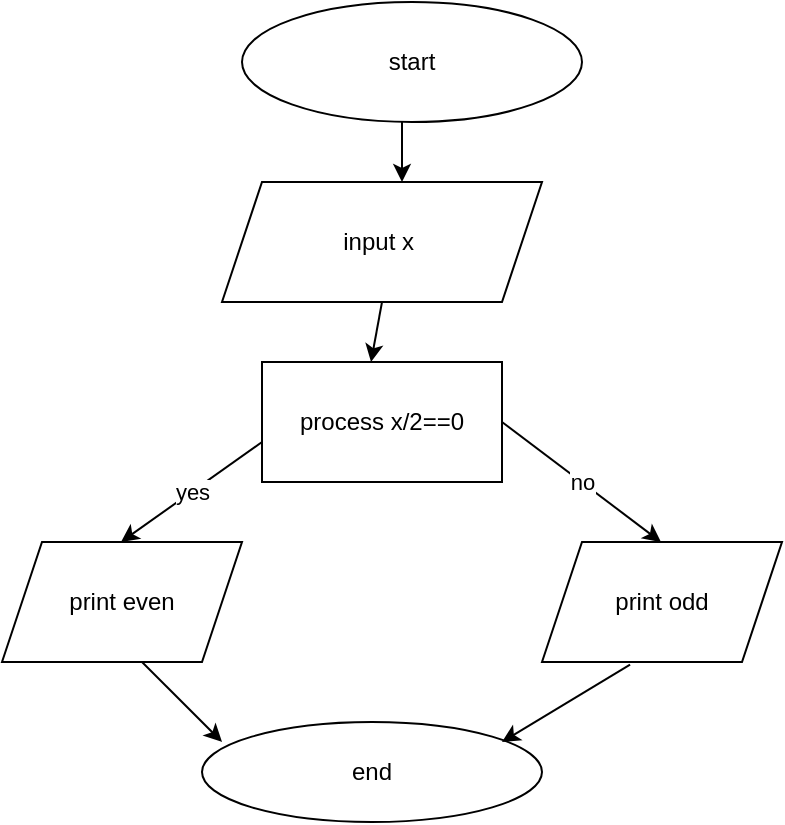<mxfile version="26.1.1">
  <diagram name="Page-1" id="6P8FZApzq34bzB3uTMYW">
    <mxGraphModel dx="786" dy="455" grid="1" gridSize="10" guides="1" tooltips="1" connect="1" arrows="1" fold="1" page="1" pageScale="1" pageWidth="850" pageHeight="1100" math="0" shadow="0">
      <root>
        <mxCell id="0" />
        <mxCell id="1" parent="0" />
        <mxCell id="YpwAsis5NBIboK7LOZY2-14" style="edgeStyle=orthogonalEdgeStyle;rounded=0;orthogonalLoop=1;jettySize=auto;html=1;entryX=0.5;entryY=0;entryDx=0;entryDy=0;" edge="1" parent="1">
          <mxGeometry relative="1" as="geometry">
            <mxPoint x="160" y="270" as="sourcePoint" />
            <mxPoint x="160" y="270" as="targetPoint" />
          </mxGeometry>
        </mxCell>
        <mxCell id="YpwAsis5NBIboK7LOZY2-18" value="start" style="ellipse;whiteSpace=wrap;html=1;" vertex="1" parent="1">
          <mxGeometry x="140" width="170" height="60" as="geometry" />
        </mxCell>
        <mxCell id="YpwAsis5NBIboK7LOZY2-21" value="input x&amp;nbsp;" style="shape=parallelogram;perimeter=parallelogramPerimeter;whiteSpace=wrap;html=1;fixedSize=1;" vertex="1" parent="1">
          <mxGeometry x="130" y="90" width="160" height="60" as="geometry" />
        </mxCell>
        <mxCell id="YpwAsis5NBIboK7LOZY2-25" value="end" style="ellipse;whiteSpace=wrap;html=1;" vertex="1" parent="1">
          <mxGeometry x="120" y="360" width="170" height="50" as="geometry" />
        </mxCell>
        <mxCell id="YpwAsis5NBIboK7LOZY2-26" value="process x/2==0" style="rounded=0;whiteSpace=wrap;html=1;" vertex="1" parent="1">
          <mxGeometry x="150" y="180" width="120" height="60" as="geometry" />
        </mxCell>
        <mxCell id="YpwAsis5NBIboK7LOZY2-27" value="print even" style="shape=parallelogram;perimeter=parallelogramPerimeter;whiteSpace=wrap;html=1;fixedSize=1;" vertex="1" parent="1">
          <mxGeometry x="20" y="270" width="120" height="60" as="geometry" />
        </mxCell>
        <mxCell id="YpwAsis5NBIboK7LOZY2-28" value="print odd" style="shape=parallelogram;perimeter=parallelogramPerimeter;whiteSpace=wrap;html=1;fixedSize=1;" vertex="1" parent="1">
          <mxGeometry x="290" y="270" width="120" height="60" as="geometry" />
        </mxCell>
        <mxCell id="YpwAsis5NBIboK7LOZY2-30" value="yes" style="endArrow=classic;html=1;rounded=0;" edge="1" parent="1" source="YpwAsis5NBIboK7LOZY2-26">
          <mxGeometry width="50" height="50" relative="1" as="geometry">
            <mxPoint x="79.5" y="210" as="sourcePoint" />
            <mxPoint x="79.5" y="270" as="targetPoint" />
            <Array as="points">
              <mxPoint x="150" y="220" />
            </Array>
          </mxGeometry>
        </mxCell>
        <mxCell id="YpwAsis5NBIboK7LOZY2-31" value="no" style="endArrow=classic;html=1;rounded=0;exitX=1;exitY=0.5;exitDx=0;exitDy=0;" edge="1" parent="1" source="YpwAsis5NBIboK7LOZY2-26">
          <mxGeometry width="50" height="50" relative="1" as="geometry">
            <mxPoint x="349.5" y="190" as="sourcePoint" />
            <mxPoint x="349.5" y="270" as="targetPoint" />
            <Array as="points" />
          </mxGeometry>
        </mxCell>
        <mxCell id="YpwAsis5NBIboK7LOZY2-32" value="" style="endArrow=classic;html=1;rounded=0;exitX=0.367;exitY=1.022;exitDx=0;exitDy=0;exitPerimeter=0;" edge="1" parent="1" source="YpwAsis5NBIboK7LOZY2-28">
          <mxGeometry width="50" height="50" relative="1" as="geometry">
            <mxPoint x="260" y="300" as="sourcePoint" />
            <mxPoint x="270" y="370" as="targetPoint" />
          </mxGeometry>
        </mxCell>
        <mxCell id="YpwAsis5NBIboK7LOZY2-33" value="" style="endArrow=classic;html=1;rounded=0;entryX=0.059;entryY=0.2;entryDx=0;entryDy=0;entryPerimeter=0;" edge="1" parent="1" target="YpwAsis5NBIboK7LOZY2-25">
          <mxGeometry width="50" height="50" relative="1" as="geometry">
            <mxPoint x="90" y="330" as="sourcePoint" />
            <mxPoint x="140" y="280" as="targetPoint" />
          </mxGeometry>
        </mxCell>
        <mxCell id="YpwAsis5NBIboK7LOZY2-35" value="" style="endArrow=classic;html=1;rounded=0;exitX=0.5;exitY=1;exitDx=0;exitDy=0;" edge="1" parent="1" source="YpwAsis5NBIboK7LOZY2-21">
          <mxGeometry width="50" height="50" relative="1" as="geometry">
            <mxPoint x="210" y="160" as="sourcePoint" />
            <mxPoint x="204.5" y="180" as="targetPoint" />
          </mxGeometry>
        </mxCell>
        <mxCell id="YpwAsis5NBIboK7LOZY2-36" value="" style="endArrow=classic;html=1;rounded=0;" edge="1" parent="1">
          <mxGeometry width="50" height="50" relative="1" as="geometry">
            <mxPoint x="220" y="60" as="sourcePoint" />
            <mxPoint x="220" y="90" as="targetPoint" />
            <Array as="points">
              <mxPoint x="220" y="60" />
              <mxPoint x="220" y="70" />
            </Array>
          </mxGeometry>
        </mxCell>
      </root>
    </mxGraphModel>
  </diagram>
</mxfile>
